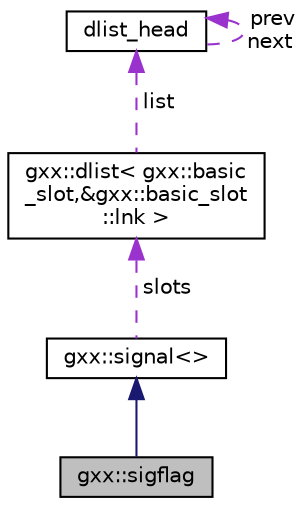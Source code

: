 digraph "gxx::sigflag"
{
  edge [fontname="Helvetica",fontsize="10",labelfontname="Helvetica",labelfontsize="10"];
  node [fontname="Helvetica",fontsize="10",shape=record];
  Node1 [label="gxx::sigflag",height=0.2,width=0.4,color="black", fillcolor="grey75", style="filled", fontcolor="black"];
  Node2 -> Node1 [dir="back",color="midnightblue",fontsize="10",style="solid",fontname="Helvetica"];
  Node2 [label="gxx::signal\<\>",height=0.2,width=0.4,color="black", fillcolor="white", style="filled",URL="$classgxx_1_1signal.html"];
  Node3 -> Node2 [dir="back",color="darkorchid3",fontsize="10",style="dashed",label=" slots" ,fontname="Helvetica"];
  Node3 [label="gxx::dlist\< gxx::basic\l_slot,&gxx::basic_slot\l::lnk \>",height=0.2,width=0.4,color="black", fillcolor="white", style="filled",URL="$classgxx_1_1dlist.html"];
  Node4 -> Node3 [dir="back",color="darkorchid3",fontsize="10",style="dashed",label=" list" ,fontname="Helvetica"];
  Node4 [label="dlist_head",height=0.2,width=0.4,color="black", fillcolor="white", style="filled",URL="$structdlist__head.html"];
  Node4 -> Node4 [dir="back",color="darkorchid3",fontsize="10",style="dashed",label=" prev\nnext" ,fontname="Helvetica"];
}
